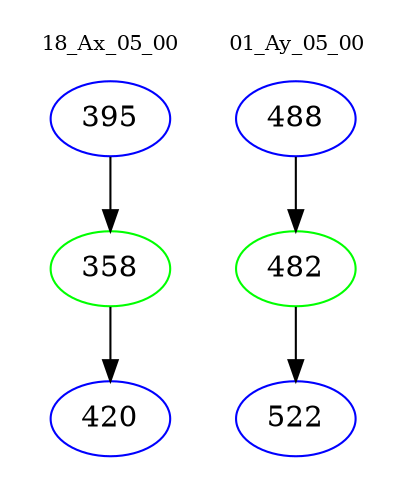 digraph{
subgraph cluster_0 {
color = white
label = "18_Ax_05_00";
fontsize=10;
T0_395 [label="395", color="blue"]
T0_395 -> T0_358 [color="black"]
T0_358 [label="358", color="green"]
T0_358 -> T0_420 [color="black"]
T0_420 [label="420", color="blue"]
}
subgraph cluster_1 {
color = white
label = "01_Ay_05_00";
fontsize=10;
T1_488 [label="488", color="blue"]
T1_488 -> T1_482 [color="black"]
T1_482 [label="482", color="green"]
T1_482 -> T1_522 [color="black"]
T1_522 [label="522", color="blue"]
}
}

